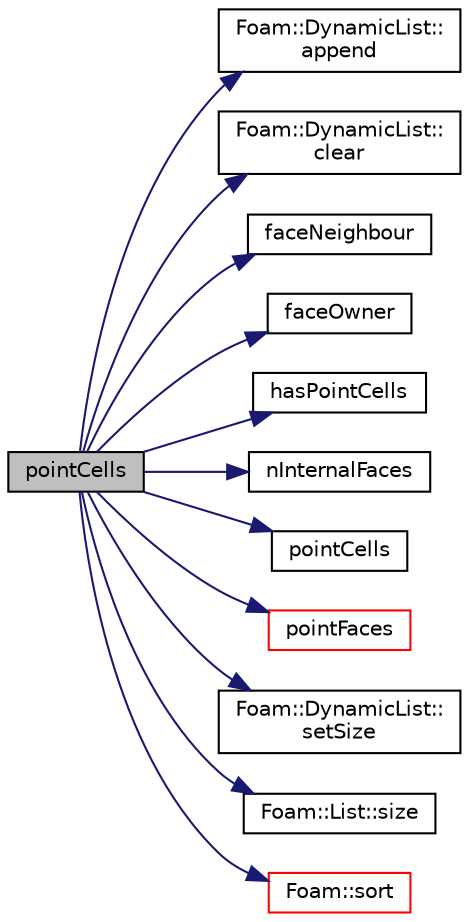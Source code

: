 digraph "pointCells"
{
  bgcolor="transparent";
  edge [fontname="Helvetica",fontsize="10",labelfontname="Helvetica",labelfontsize="10"];
  node [fontname="Helvetica",fontsize="10",shape=record];
  rankdir="LR";
  Node46468 [label="pointCells",height=0.2,width=0.4,color="black", fillcolor="grey75", style="filled", fontcolor="black"];
  Node46468 -> Node46469 [color="midnightblue",fontsize="10",style="solid",fontname="Helvetica"];
  Node46469 [label="Foam::DynamicList::\lappend",height=0.2,width=0.4,color="black",URL="$a27005.html#a7b67b42af715604376ad63a681dee6d8",tooltip="Append an element at the end of the list. "];
  Node46468 -> Node46470 [color="midnightblue",fontsize="10",style="solid",fontname="Helvetica"];
  Node46470 [label="Foam::DynamicList::\lclear",height=0.2,width=0.4,color="black",URL="$a27005.html#ac8bb3912a3ce86b15842e79d0b421204",tooltip="Clear the addressed list, i.e. set the size to zero. "];
  Node46468 -> Node46471 [color="midnightblue",fontsize="10",style="solid",fontname="Helvetica"];
  Node46471 [label="faceNeighbour",height=0.2,width=0.4,color="black",URL="$a28685.html#acd9489a2ac1ec02451fef1f415386694",tooltip="Face face-neighbour addressing. "];
  Node46468 -> Node46472 [color="midnightblue",fontsize="10",style="solid",fontname="Helvetica"];
  Node46472 [label="faceOwner",height=0.2,width=0.4,color="black",URL="$a28685.html#a95a88187f795e30779aa3bac679d9bfc",tooltip="Face face-owner addresing. "];
  Node46468 -> Node46473 [color="midnightblue",fontsize="10",style="solid",fontname="Helvetica"];
  Node46473 [label="hasPointCells",height=0.2,width=0.4,color="black",URL="$a28685.html#a7da415319248a5f8ecabfeba67685e2a"];
  Node46468 -> Node46474 [color="midnightblue",fontsize="10",style="solid",fontname="Helvetica"];
  Node46474 [label="nInternalFaces",height=0.2,width=0.4,color="black",URL="$a28685.html#aa6c7965af1f30d16d9125deb981cbdb0"];
  Node46468 -> Node46475 [color="midnightblue",fontsize="10",style="solid",fontname="Helvetica"];
  Node46475 [label="pointCells",height=0.2,width=0.4,color="black",URL="$a28685.html#a4397bfc7b201fc2ddfc19b859aca451d"];
  Node46468 -> Node46476 [color="midnightblue",fontsize="10",style="solid",fontname="Helvetica"];
  Node46476 [label="pointFaces",height=0.2,width=0.4,color="red",URL="$a28685.html#acc347dd5dd3557af888ac3dd86d90d22"];
  Node46468 -> Node46493 [color="midnightblue",fontsize="10",style="solid",fontname="Helvetica"];
  Node46493 [label="Foam::DynamicList::\lsetSize",height=0.2,width=0.4,color="black",URL="$a27005.html#aedb985ffeaf1bdbfeccc2a8730405703",tooltip="Alter the addressed list size. "];
  Node46468 -> Node46494 [color="midnightblue",fontsize="10",style="solid",fontname="Helvetica"];
  Node46494 [label="Foam::List::size",height=0.2,width=0.4,color="black",URL="$a26833.html#a8a5f6fa29bd4b500caf186f60245b384",tooltip="Override size to be inconsistent with allocated storage. "];
  Node46468 -> Node46495 [color="midnightblue",fontsize="10",style="solid",fontname="Helvetica"];
  Node46495 [label="Foam::sort",height=0.2,width=0.4,color="red",URL="$a21851.html#a8040176c5570405aa954090217c37fbe"];
}
